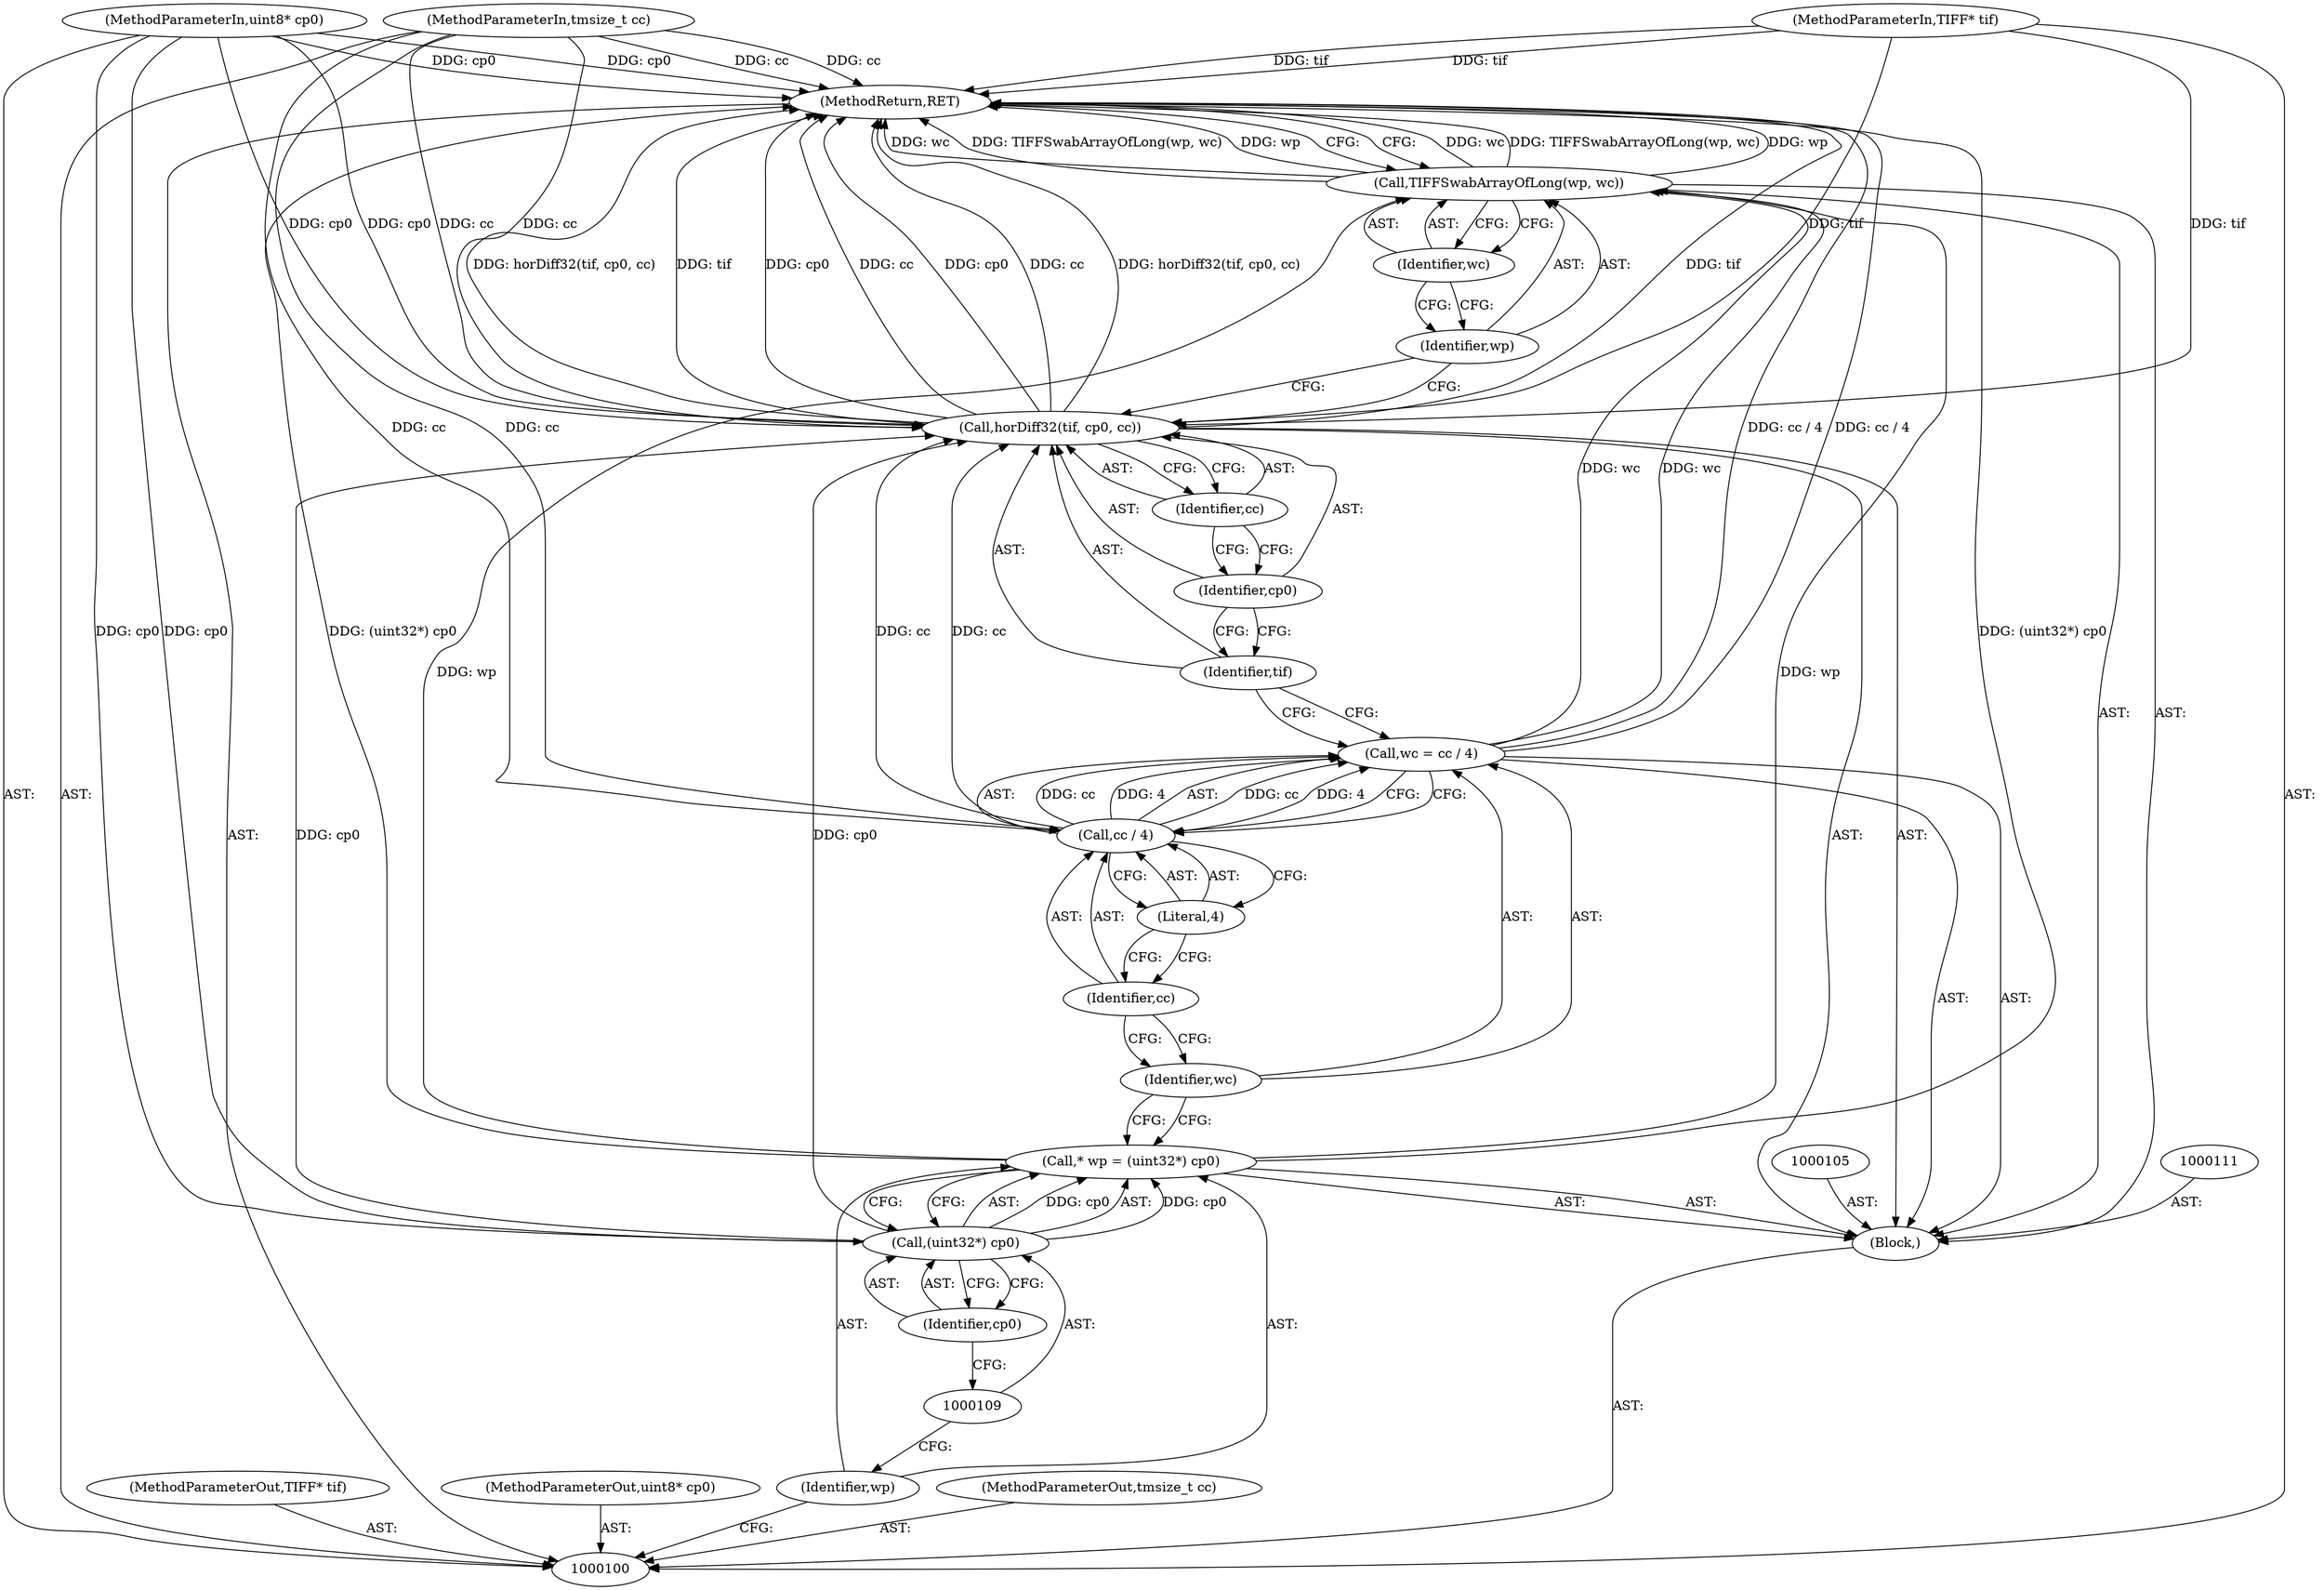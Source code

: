digraph "1_libtiff_3ca657a8793dd011bf869695d72ad31c779c3cc1_14" {
"1000124" [label="(MethodReturn,RET)"];
"1000101" [label="(MethodParameterIn,TIFF* tif)"];
"1000158" [label="(MethodParameterOut,TIFF* tif)"];
"1000102" [label="(MethodParameterIn,uint8* cp0)"];
"1000159" [label="(MethodParameterOut,uint8* cp0)"];
"1000103" [label="(MethodParameterIn,tmsize_t cc)"];
"1000160" [label="(MethodParameterOut,tmsize_t cc)"];
"1000104" [label="(Block,)"];
"1000106" [label="(Call,* wp = (uint32*) cp0)"];
"1000107" [label="(Identifier,wp)"];
"1000108" [label="(Call,(uint32*) cp0)"];
"1000110" [label="(Identifier,cp0)"];
"1000112" [label="(Call,wc = cc / 4)"];
"1000113" [label="(Identifier,wc)"];
"1000114" [label="(Call,cc / 4)"];
"1000115" [label="(Identifier,cc)"];
"1000116" [label="(Literal,4)"];
"1000118" [label="(Identifier,tif)"];
"1000119" [label="(Identifier,cp0)"];
"1000120" [label="(Identifier,cc)"];
"1000117" [label="(Call,horDiff32(tif, cp0, cc))"];
"1000122" [label="(Identifier,wp)"];
"1000123" [label="(Identifier,wc)"];
"1000121" [label="(Call,TIFFSwabArrayOfLong(wp, wc))"];
"1000124" -> "1000100"  [label="AST: "];
"1000124" -> "1000121"  [label="CFG: "];
"1000117" -> "1000124"  [label="DDG: horDiff32(tif, cp0, cc)"];
"1000117" -> "1000124"  [label="DDG: tif"];
"1000117" -> "1000124"  [label="DDG: cp0"];
"1000117" -> "1000124"  [label="DDG: cc"];
"1000106" -> "1000124"  [label="DDG: (uint32*) cp0"];
"1000112" -> "1000124"  [label="DDG: cc / 4"];
"1000121" -> "1000124"  [label="DDG: wc"];
"1000121" -> "1000124"  [label="DDG: TIFFSwabArrayOfLong(wp, wc)"];
"1000121" -> "1000124"  [label="DDG: wp"];
"1000103" -> "1000124"  [label="DDG: cc"];
"1000102" -> "1000124"  [label="DDG: cp0"];
"1000101" -> "1000124"  [label="DDG: tif"];
"1000101" -> "1000100"  [label="AST: "];
"1000101" -> "1000124"  [label="DDG: tif"];
"1000101" -> "1000117"  [label="DDG: tif"];
"1000158" -> "1000100"  [label="AST: "];
"1000102" -> "1000100"  [label="AST: "];
"1000102" -> "1000124"  [label="DDG: cp0"];
"1000102" -> "1000108"  [label="DDG: cp0"];
"1000102" -> "1000117"  [label="DDG: cp0"];
"1000159" -> "1000100"  [label="AST: "];
"1000103" -> "1000100"  [label="AST: "];
"1000103" -> "1000124"  [label="DDG: cc"];
"1000103" -> "1000114"  [label="DDG: cc"];
"1000103" -> "1000117"  [label="DDG: cc"];
"1000160" -> "1000100"  [label="AST: "];
"1000104" -> "1000100"  [label="AST: "];
"1000105" -> "1000104"  [label="AST: "];
"1000106" -> "1000104"  [label="AST: "];
"1000111" -> "1000104"  [label="AST: "];
"1000112" -> "1000104"  [label="AST: "];
"1000117" -> "1000104"  [label="AST: "];
"1000121" -> "1000104"  [label="AST: "];
"1000106" -> "1000104"  [label="AST: "];
"1000106" -> "1000108"  [label="CFG: "];
"1000107" -> "1000106"  [label="AST: "];
"1000108" -> "1000106"  [label="AST: "];
"1000113" -> "1000106"  [label="CFG: "];
"1000106" -> "1000124"  [label="DDG: (uint32*) cp0"];
"1000108" -> "1000106"  [label="DDG: cp0"];
"1000106" -> "1000121"  [label="DDG: wp"];
"1000107" -> "1000106"  [label="AST: "];
"1000107" -> "1000100"  [label="CFG: "];
"1000109" -> "1000107"  [label="CFG: "];
"1000108" -> "1000106"  [label="AST: "];
"1000108" -> "1000110"  [label="CFG: "];
"1000109" -> "1000108"  [label="AST: "];
"1000110" -> "1000108"  [label="AST: "];
"1000106" -> "1000108"  [label="CFG: "];
"1000108" -> "1000106"  [label="DDG: cp0"];
"1000102" -> "1000108"  [label="DDG: cp0"];
"1000108" -> "1000117"  [label="DDG: cp0"];
"1000110" -> "1000108"  [label="AST: "];
"1000110" -> "1000109"  [label="CFG: "];
"1000108" -> "1000110"  [label="CFG: "];
"1000112" -> "1000104"  [label="AST: "];
"1000112" -> "1000114"  [label="CFG: "];
"1000113" -> "1000112"  [label="AST: "];
"1000114" -> "1000112"  [label="AST: "];
"1000118" -> "1000112"  [label="CFG: "];
"1000112" -> "1000124"  [label="DDG: cc / 4"];
"1000114" -> "1000112"  [label="DDG: cc"];
"1000114" -> "1000112"  [label="DDG: 4"];
"1000112" -> "1000121"  [label="DDG: wc"];
"1000113" -> "1000112"  [label="AST: "];
"1000113" -> "1000106"  [label="CFG: "];
"1000115" -> "1000113"  [label="CFG: "];
"1000114" -> "1000112"  [label="AST: "];
"1000114" -> "1000116"  [label="CFG: "];
"1000115" -> "1000114"  [label="AST: "];
"1000116" -> "1000114"  [label="AST: "];
"1000112" -> "1000114"  [label="CFG: "];
"1000114" -> "1000112"  [label="DDG: cc"];
"1000114" -> "1000112"  [label="DDG: 4"];
"1000103" -> "1000114"  [label="DDG: cc"];
"1000114" -> "1000117"  [label="DDG: cc"];
"1000115" -> "1000114"  [label="AST: "];
"1000115" -> "1000113"  [label="CFG: "];
"1000116" -> "1000115"  [label="CFG: "];
"1000116" -> "1000114"  [label="AST: "];
"1000116" -> "1000115"  [label="CFG: "];
"1000114" -> "1000116"  [label="CFG: "];
"1000118" -> "1000117"  [label="AST: "];
"1000118" -> "1000112"  [label="CFG: "];
"1000119" -> "1000118"  [label="CFG: "];
"1000119" -> "1000117"  [label="AST: "];
"1000119" -> "1000118"  [label="CFG: "];
"1000120" -> "1000119"  [label="CFG: "];
"1000120" -> "1000117"  [label="AST: "];
"1000120" -> "1000119"  [label="CFG: "];
"1000117" -> "1000120"  [label="CFG: "];
"1000117" -> "1000104"  [label="AST: "];
"1000117" -> "1000120"  [label="CFG: "];
"1000118" -> "1000117"  [label="AST: "];
"1000119" -> "1000117"  [label="AST: "];
"1000120" -> "1000117"  [label="AST: "];
"1000122" -> "1000117"  [label="CFG: "];
"1000117" -> "1000124"  [label="DDG: horDiff32(tif, cp0, cc)"];
"1000117" -> "1000124"  [label="DDG: tif"];
"1000117" -> "1000124"  [label="DDG: cp0"];
"1000117" -> "1000124"  [label="DDG: cc"];
"1000101" -> "1000117"  [label="DDG: tif"];
"1000108" -> "1000117"  [label="DDG: cp0"];
"1000102" -> "1000117"  [label="DDG: cp0"];
"1000114" -> "1000117"  [label="DDG: cc"];
"1000103" -> "1000117"  [label="DDG: cc"];
"1000122" -> "1000121"  [label="AST: "];
"1000122" -> "1000117"  [label="CFG: "];
"1000123" -> "1000122"  [label="CFG: "];
"1000123" -> "1000121"  [label="AST: "];
"1000123" -> "1000122"  [label="CFG: "];
"1000121" -> "1000123"  [label="CFG: "];
"1000121" -> "1000104"  [label="AST: "];
"1000121" -> "1000123"  [label="CFG: "];
"1000122" -> "1000121"  [label="AST: "];
"1000123" -> "1000121"  [label="AST: "];
"1000124" -> "1000121"  [label="CFG: "];
"1000121" -> "1000124"  [label="DDG: wc"];
"1000121" -> "1000124"  [label="DDG: TIFFSwabArrayOfLong(wp, wc)"];
"1000121" -> "1000124"  [label="DDG: wp"];
"1000106" -> "1000121"  [label="DDG: wp"];
"1000112" -> "1000121"  [label="DDG: wc"];
}
